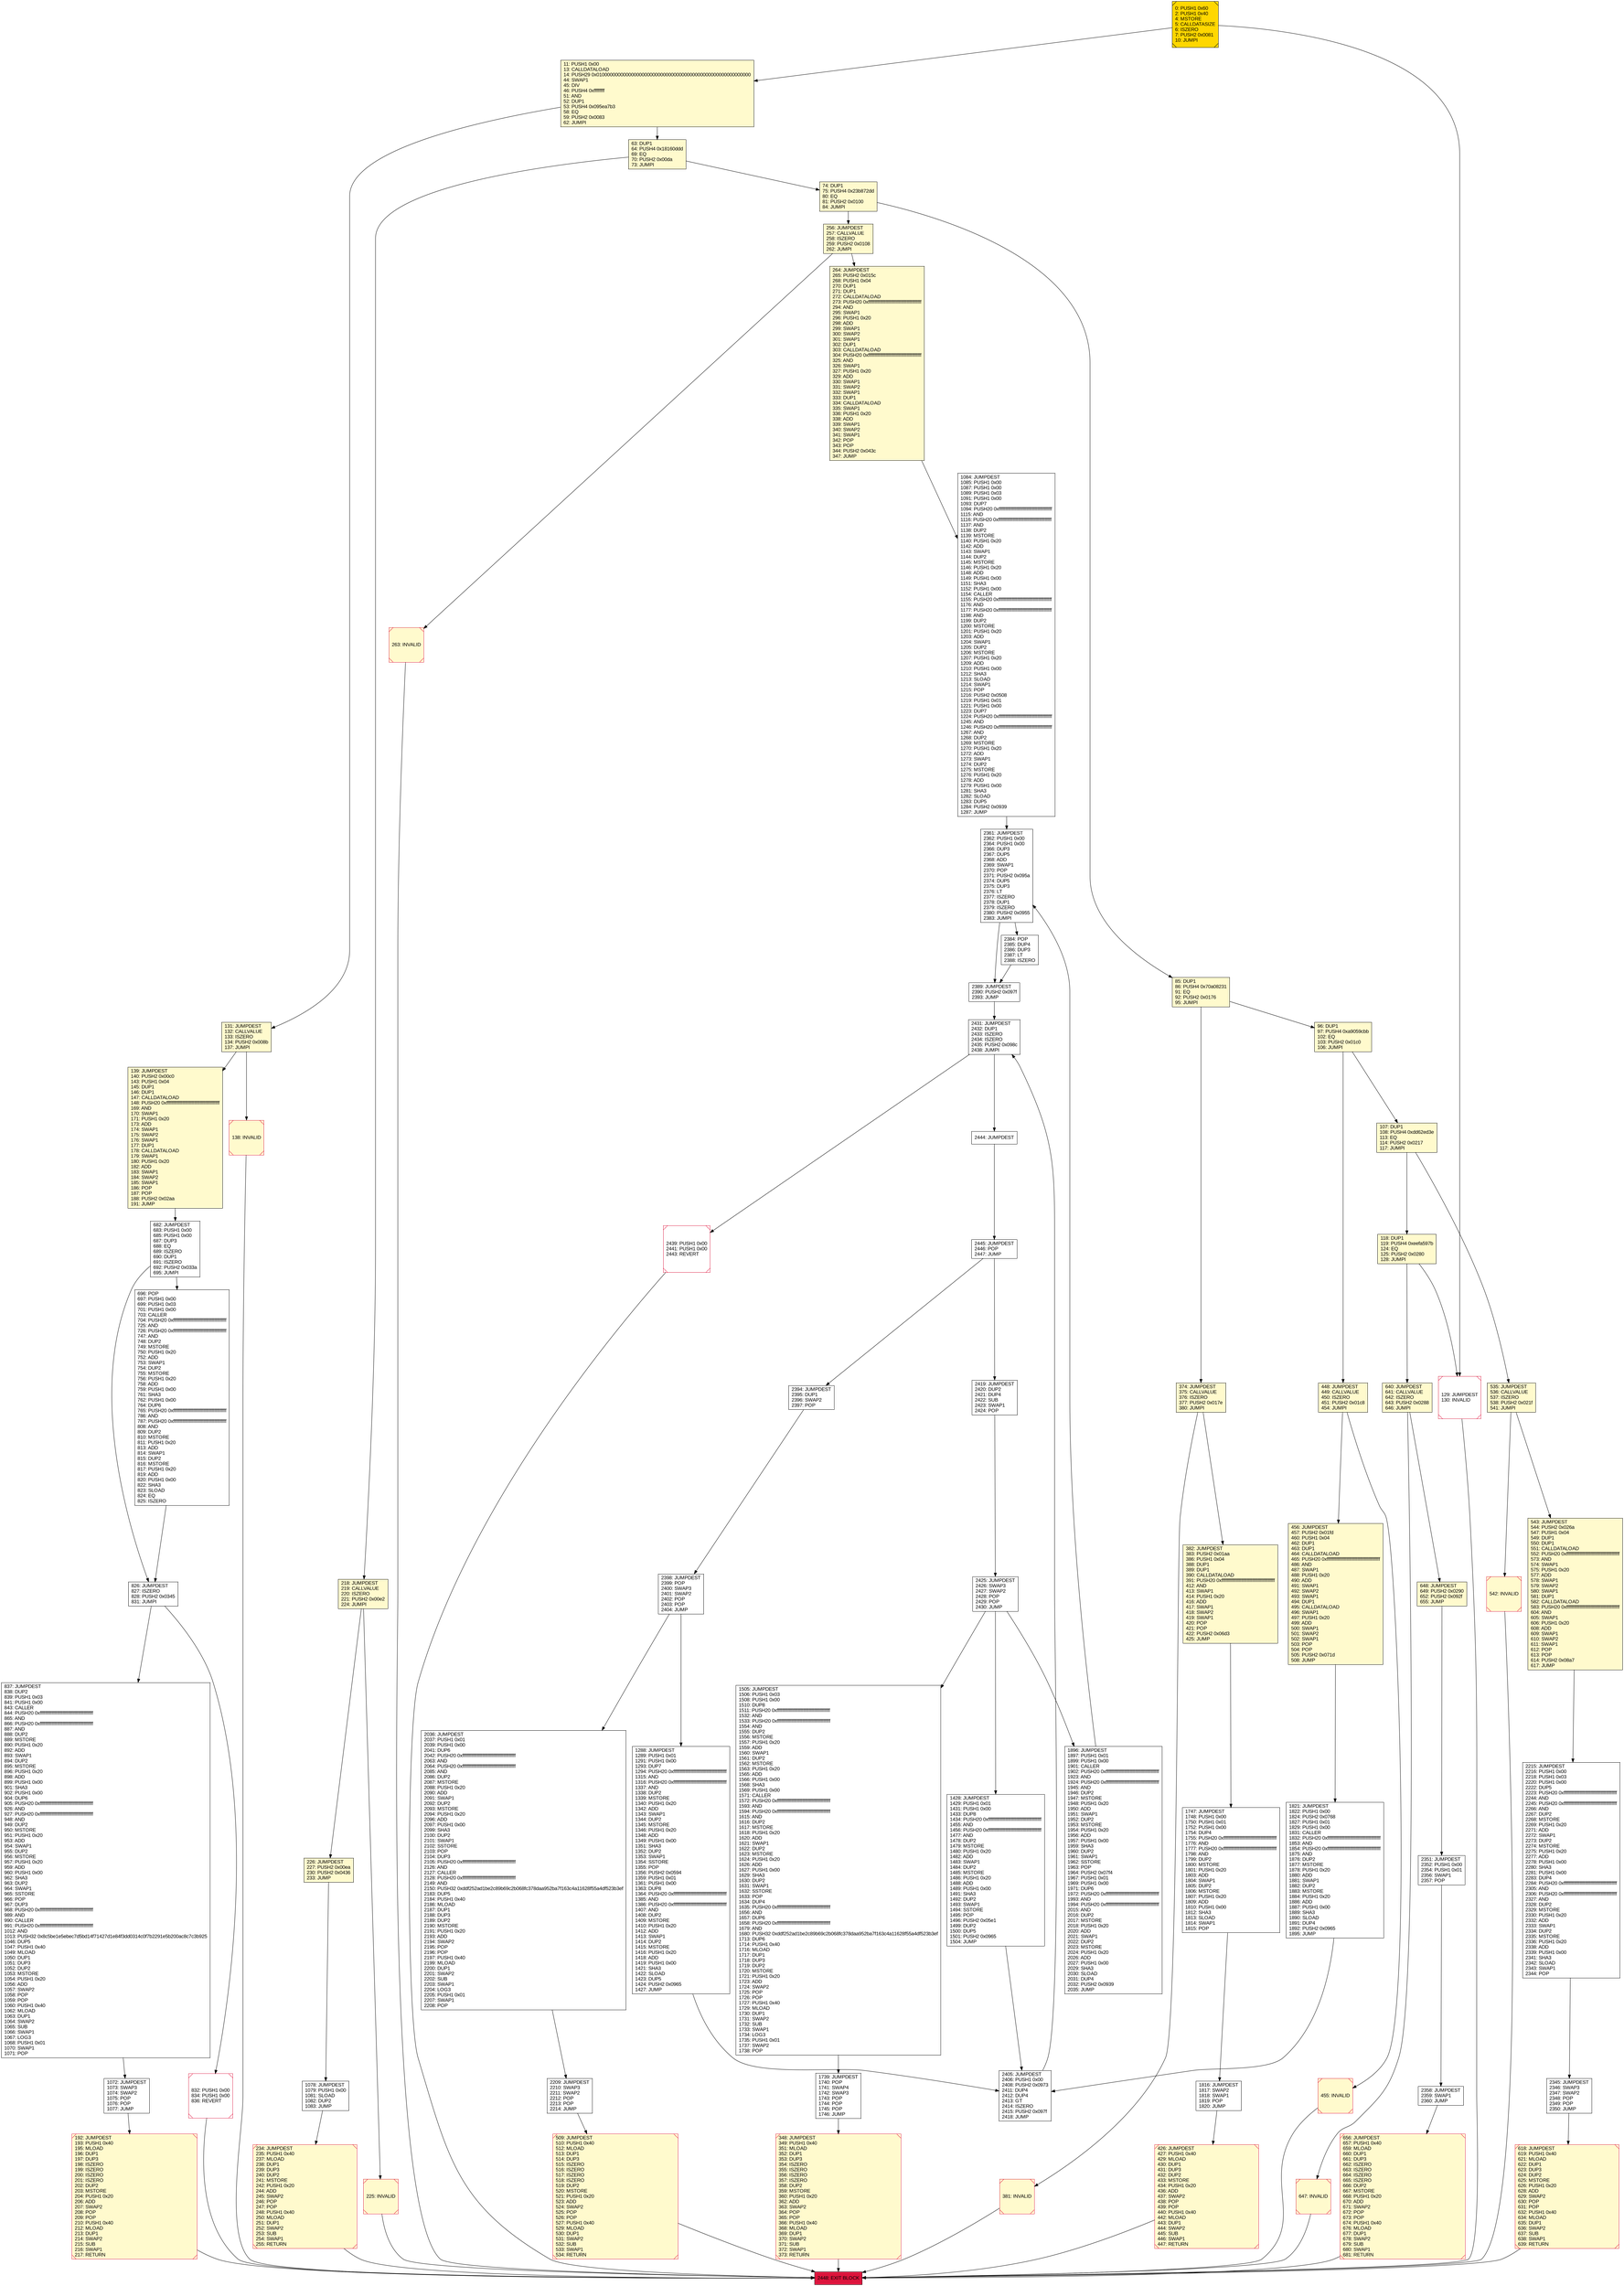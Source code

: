 digraph G {
bgcolor=transparent rankdir=UD;
node [shape=box style=filled color=black fillcolor=white fontname=arial fontcolor=black];
63 [label="63: DUP1\l64: PUSH4 0x18160ddd\l69: EQ\l70: PUSH2 0x00da\l73: JUMPI\l" fillcolor=lemonchiffon ];
2358 [label="2358: JUMPDEST\l2359: SWAP1\l2360: JUMP\l" ];
1747 [label="1747: JUMPDEST\l1748: PUSH1 0x00\l1750: PUSH1 0x01\l1752: PUSH1 0x00\l1754: DUP4\l1755: PUSH20 0xffffffffffffffffffffffffffffffffffffffff\l1776: AND\l1777: PUSH20 0xffffffffffffffffffffffffffffffffffffffff\l1798: AND\l1799: DUP2\l1800: MSTORE\l1801: PUSH1 0x20\l1803: ADD\l1804: SWAP1\l1805: DUP2\l1806: MSTORE\l1807: PUSH1 0x20\l1809: ADD\l1810: PUSH1 0x00\l1812: SHA3\l1813: SLOAD\l1814: SWAP1\l1815: POP\l" ];
131 [label="131: JUMPDEST\l132: CALLVALUE\l133: ISZERO\l134: PUSH2 0x008b\l137: JUMPI\l" fillcolor=lemonchiffon ];
1078 [label="1078: JUMPDEST\l1079: PUSH1 0x00\l1081: SLOAD\l1082: DUP2\l1083: JUMP\l" ];
1072 [label="1072: JUMPDEST\l1073: SWAP3\l1074: SWAP2\l1075: POP\l1076: POP\l1077: JUMP\l" ];
1896 [label="1896: JUMPDEST\l1897: PUSH1 0x01\l1899: PUSH1 0x00\l1901: CALLER\l1902: PUSH20 0xffffffffffffffffffffffffffffffffffffffff\l1923: AND\l1924: PUSH20 0xffffffffffffffffffffffffffffffffffffffff\l1945: AND\l1946: DUP2\l1947: MSTORE\l1948: PUSH1 0x20\l1950: ADD\l1951: SWAP1\l1952: DUP2\l1953: MSTORE\l1954: PUSH1 0x20\l1956: ADD\l1957: PUSH1 0x00\l1959: SHA3\l1960: DUP2\l1961: SWAP1\l1962: SSTORE\l1963: POP\l1964: PUSH2 0x07f4\l1967: PUSH1 0x01\l1969: PUSH1 0x00\l1971: DUP6\l1972: PUSH20 0xffffffffffffffffffffffffffffffffffffffff\l1993: AND\l1994: PUSH20 0xffffffffffffffffffffffffffffffffffffffff\l2015: AND\l2016: DUP2\l2017: MSTORE\l2018: PUSH1 0x20\l2020: ADD\l2021: SWAP1\l2022: DUP2\l2023: MSTORE\l2024: PUSH1 0x20\l2026: ADD\l2027: PUSH1 0x00\l2029: SHA3\l2030: SLOAD\l2031: DUP4\l2032: PUSH2 0x0939\l2035: JUMP\l" ];
2389 [label="2389: JUMPDEST\l2390: PUSH2 0x097f\l2393: JUMP\l" ];
2384 [label="2384: POP\l2385: DUP4\l2386: DUP3\l2387: LT\l2388: ISZERO\l" ];
2215 [label="2215: JUMPDEST\l2216: PUSH1 0x00\l2218: PUSH1 0x03\l2220: PUSH1 0x00\l2222: DUP5\l2223: PUSH20 0xffffffffffffffffffffffffffffffffffffffff\l2244: AND\l2245: PUSH20 0xffffffffffffffffffffffffffffffffffffffff\l2266: AND\l2267: DUP2\l2268: MSTORE\l2269: PUSH1 0x20\l2271: ADD\l2272: SWAP1\l2273: DUP2\l2274: MSTORE\l2275: PUSH1 0x20\l2277: ADD\l2278: PUSH1 0x00\l2280: SHA3\l2281: PUSH1 0x00\l2283: DUP4\l2284: PUSH20 0xffffffffffffffffffffffffffffffffffffffff\l2305: AND\l2306: PUSH20 0xffffffffffffffffffffffffffffffffffffffff\l2327: AND\l2328: DUP2\l2329: MSTORE\l2330: PUSH1 0x20\l2332: ADD\l2333: SWAP1\l2334: DUP2\l2335: MSTORE\l2336: PUSH1 0x20\l2338: ADD\l2339: PUSH1 0x00\l2341: SHA3\l2342: SLOAD\l2343: SWAP1\l2344: POP\l" ];
2448 [label="2448: EXIT BLOCK\l" fillcolor=crimson ];
2345 [label="2345: JUMPDEST\l2346: SWAP3\l2347: SWAP2\l2348: POP\l2349: POP\l2350: JUMP\l" ];
264 [label="264: JUMPDEST\l265: PUSH2 0x015c\l268: PUSH1 0x04\l270: DUP1\l271: DUP1\l272: CALLDATALOAD\l273: PUSH20 0xffffffffffffffffffffffffffffffffffffffff\l294: AND\l295: SWAP1\l296: PUSH1 0x20\l298: ADD\l299: SWAP1\l300: SWAP2\l301: SWAP1\l302: DUP1\l303: CALLDATALOAD\l304: PUSH20 0xffffffffffffffffffffffffffffffffffffffff\l325: AND\l326: SWAP1\l327: PUSH1 0x20\l329: ADD\l330: SWAP1\l331: SWAP2\l332: SWAP1\l333: DUP1\l334: CALLDATALOAD\l335: SWAP1\l336: PUSH1 0x20\l338: ADD\l339: SWAP1\l340: SWAP2\l341: SWAP1\l342: POP\l343: POP\l344: PUSH2 0x043c\l347: JUMP\l" fillcolor=lemonchiffon ];
0 [label="0: PUSH1 0x60\l2: PUSH1 0x40\l4: MSTORE\l5: CALLDATASIZE\l6: ISZERO\l7: PUSH2 0x0081\l10: JUMPI\l" fillcolor=lemonchiffon shape=Msquare fillcolor=gold ];
426 [label="426: JUMPDEST\l427: PUSH1 0x40\l429: MLOAD\l430: DUP1\l431: DUP3\l432: DUP2\l433: MSTORE\l434: PUSH1 0x20\l436: ADD\l437: SWAP2\l438: POP\l439: POP\l440: PUSH1 0x40\l442: MLOAD\l443: DUP1\l444: SWAP2\l445: SUB\l446: SWAP1\l447: RETURN\l" fillcolor=lemonchiffon shape=Msquare color=crimson ];
2209 [label="2209: JUMPDEST\l2210: SWAP3\l2211: SWAP2\l2212: POP\l2213: POP\l2214: JUMP\l" ];
448 [label="448: JUMPDEST\l449: CALLVALUE\l450: ISZERO\l451: PUSH2 0x01c8\l454: JUMPI\l" fillcolor=lemonchiffon ];
682 [label="682: JUMPDEST\l683: PUSH1 0x00\l685: PUSH1 0x00\l687: DUP3\l688: EQ\l689: ISZERO\l690: DUP1\l691: ISZERO\l692: PUSH2 0x033a\l695: JUMPI\l" ];
648 [label="648: JUMPDEST\l649: PUSH2 0x0290\l652: PUSH2 0x092f\l655: JUMP\l" fillcolor=lemonchiffon ];
118 [label="118: DUP1\l119: PUSH4 0xeefa597b\l124: EQ\l125: PUSH2 0x0280\l128: JUMPI\l" fillcolor=lemonchiffon ];
542 [label="542: INVALID\l" fillcolor=lemonchiffon shape=Msquare color=crimson ];
374 [label="374: JUMPDEST\l375: CALLVALUE\l376: ISZERO\l377: PUSH2 0x017e\l380: JUMPI\l" fillcolor=lemonchiffon ];
2439 [label="2439: PUSH1 0x00\l2441: PUSH1 0x00\l2443: REVERT\l" shape=Msquare color=crimson ];
535 [label="535: JUMPDEST\l536: CALLVALUE\l537: ISZERO\l538: PUSH2 0x021f\l541: JUMPI\l" fillcolor=lemonchiffon ];
2419 [label="2419: JUMPDEST\l2420: DUP2\l2421: DUP4\l2422: SUB\l2423: SWAP1\l2424: POP\l" ];
2445 [label="2445: JUMPDEST\l2446: POP\l2447: JUMP\l" ];
656 [label="656: JUMPDEST\l657: PUSH1 0x40\l659: MLOAD\l660: DUP1\l661: DUP3\l662: ISZERO\l663: ISZERO\l664: ISZERO\l665: ISZERO\l666: DUP2\l667: MSTORE\l668: PUSH1 0x20\l670: ADD\l671: SWAP2\l672: POP\l673: POP\l674: PUSH1 0x40\l676: MLOAD\l677: DUP1\l678: SWAP2\l679: SUB\l680: SWAP1\l681: RETURN\l" fillcolor=lemonchiffon shape=Msquare color=crimson ];
107 [label="107: DUP1\l108: PUSH4 0xdd62ed3e\l113: EQ\l114: PUSH2 0x0217\l117: JUMPI\l" fillcolor=lemonchiffon ];
2431 [label="2431: JUMPDEST\l2432: DUP1\l2433: ISZERO\l2434: ISZERO\l2435: PUSH2 0x098c\l2438: JUMPI\l" ];
138 [label="138: INVALID\l" fillcolor=lemonchiffon shape=Msquare color=crimson ];
456 [label="456: JUMPDEST\l457: PUSH2 0x01fd\l460: PUSH1 0x04\l462: DUP1\l463: DUP1\l464: CALLDATALOAD\l465: PUSH20 0xffffffffffffffffffffffffffffffffffffffff\l486: AND\l487: SWAP1\l488: PUSH1 0x20\l490: ADD\l491: SWAP1\l492: SWAP2\l493: SWAP1\l494: DUP1\l495: CALLDATALOAD\l496: SWAP1\l497: PUSH1 0x20\l499: ADD\l500: SWAP1\l501: SWAP2\l502: SWAP1\l503: POP\l504: POP\l505: PUSH2 0x071d\l508: JUMP\l" fillcolor=lemonchiffon ];
263 [label="263: INVALID\l" fillcolor=lemonchiffon shape=Msquare color=crimson ];
647 [label="647: INVALID\l" fillcolor=lemonchiffon shape=Msquare color=crimson ];
11 [label="11: PUSH1 0x00\l13: CALLDATALOAD\l14: PUSH29 0x0100000000000000000000000000000000000000000000000000000000\l44: SWAP1\l45: DIV\l46: PUSH4 0xffffffff\l51: AND\l52: DUP1\l53: PUSH4 0x095ea7b3\l58: EQ\l59: PUSH2 0x0083\l62: JUMPI\l" fillcolor=lemonchiffon ];
509 [label="509: JUMPDEST\l510: PUSH1 0x40\l512: MLOAD\l513: DUP1\l514: DUP3\l515: ISZERO\l516: ISZERO\l517: ISZERO\l518: ISZERO\l519: DUP2\l520: MSTORE\l521: PUSH1 0x20\l523: ADD\l524: SWAP2\l525: POP\l526: POP\l527: PUSH1 0x40\l529: MLOAD\l530: DUP1\l531: SWAP2\l532: SUB\l533: SWAP1\l534: RETURN\l" fillcolor=lemonchiffon shape=Msquare color=crimson ];
2425 [label="2425: JUMPDEST\l2426: SWAP3\l2427: SWAP2\l2428: POP\l2429: POP\l2430: JUMP\l" ];
2444 [label="2444: JUMPDEST\l" ];
381 [label="381: INVALID\l" fillcolor=lemonchiffon shape=Msquare color=crimson ];
2405 [label="2405: JUMPDEST\l2406: PUSH1 0x00\l2408: PUSH2 0x0973\l2411: DUP4\l2412: DUP4\l2413: GT\l2414: ISZERO\l2415: PUSH2 0x097f\l2418: JUMP\l" ];
826 [label="826: JUMPDEST\l827: ISZERO\l828: PUSH2 0x0345\l831: JUMPI\l" ];
96 [label="96: DUP1\l97: PUSH4 0xa9059cbb\l102: EQ\l103: PUSH2 0x01c0\l106: JUMPI\l" fillcolor=lemonchiffon ];
640 [label="640: JUMPDEST\l641: CALLVALUE\l642: ISZERO\l643: PUSH2 0x0288\l646: JUMPI\l" fillcolor=lemonchiffon ];
226 [label="226: JUMPDEST\l227: PUSH2 0x00ea\l230: PUSH2 0x0436\l233: JUMP\l" fillcolor=lemonchiffon ];
696 [label="696: POP\l697: PUSH1 0x00\l699: PUSH1 0x03\l701: PUSH1 0x00\l703: CALLER\l704: PUSH20 0xffffffffffffffffffffffffffffffffffffffff\l725: AND\l726: PUSH20 0xffffffffffffffffffffffffffffffffffffffff\l747: AND\l748: DUP2\l749: MSTORE\l750: PUSH1 0x20\l752: ADD\l753: SWAP1\l754: DUP2\l755: MSTORE\l756: PUSH1 0x20\l758: ADD\l759: PUSH1 0x00\l761: SHA3\l762: PUSH1 0x00\l764: DUP6\l765: PUSH20 0xffffffffffffffffffffffffffffffffffffffff\l786: AND\l787: PUSH20 0xffffffffffffffffffffffffffffffffffffffff\l808: AND\l809: DUP2\l810: MSTORE\l811: PUSH1 0x20\l813: ADD\l814: SWAP1\l815: DUP2\l816: MSTORE\l817: PUSH1 0x20\l819: ADD\l820: PUSH1 0x00\l822: SHA3\l823: SLOAD\l824: EQ\l825: ISZERO\l" ];
129 [label="129: JUMPDEST\l130: INVALID\l" shape=Msquare color=crimson ];
382 [label="382: JUMPDEST\l383: PUSH2 0x01aa\l386: PUSH1 0x04\l388: DUP1\l389: DUP1\l390: CALLDATALOAD\l391: PUSH20 0xffffffffffffffffffffffffffffffffffffffff\l412: AND\l413: SWAP1\l414: PUSH1 0x20\l416: ADD\l417: SWAP1\l418: SWAP2\l419: SWAP1\l420: POP\l421: POP\l422: PUSH2 0x06d3\l425: JUMP\l" fillcolor=lemonchiffon ];
234 [label="234: JUMPDEST\l235: PUSH1 0x40\l237: MLOAD\l238: DUP1\l239: DUP3\l240: DUP2\l241: MSTORE\l242: PUSH1 0x20\l244: ADD\l245: SWAP2\l246: POP\l247: POP\l248: PUSH1 0x40\l250: MLOAD\l251: DUP1\l252: SWAP2\l253: SUB\l254: SWAP1\l255: RETURN\l" fillcolor=lemonchiffon shape=Msquare color=crimson ];
618 [label="618: JUMPDEST\l619: PUSH1 0x40\l621: MLOAD\l622: DUP1\l623: DUP3\l624: DUP2\l625: MSTORE\l626: PUSH1 0x20\l628: ADD\l629: SWAP2\l630: POP\l631: POP\l632: PUSH1 0x40\l634: MLOAD\l635: DUP1\l636: SWAP2\l637: SUB\l638: SWAP1\l639: RETURN\l" fillcolor=lemonchiffon shape=Msquare color=crimson ];
1288 [label="1288: JUMPDEST\l1289: PUSH1 0x01\l1291: PUSH1 0x00\l1293: DUP7\l1294: PUSH20 0xffffffffffffffffffffffffffffffffffffffff\l1315: AND\l1316: PUSH20 0xffffffffffffffffffffffffffffffffffffffff\l1337: AND\l1338: DUP2\l1339: MSTORE\l1340: PUSH1 0x20\l1342: ADD\l1343: SWAP1\l1344: DUP2\l1345: MSTORE\l1346: PUSH1 0x20\l1348: ADD\l1349: PUSH1 0x00\l1351: SHA3\l1352: DUP2\l1353: SWAP1\l1354: SSTORE\l1355: POP\l1356: PUSH2 0x0594\l1359: PUSH1 0x01\l1361: PUSH1 0x00\l1363: DUP8\l1364: PUSH20 0xffffffffffffffffffffffffffffffffffffffff\l1385: AND\l1386: PUSH20 0xffffffffffffffffffffffffffffffffffffffff\l1407: AND\l1408: DUP2\l1409: MSTORE\l1410: PUSH1 0x20\l1412: ADD\l1413: SWAP1\l1414: DUP2\l1415: MSTORE\l1416: PUSH1 0x20\l1418: ADD\l1419: PUSH1 0x00\l1421: SHA3\l1422: SLOAD\l1423: DUP5\l1424: PUSH2 0x0965\l1427: JUMP\l" ];
225 [label="225: INVALID\l" fillcolor=lemonchiffon shape=Msquare color=crimson ];
256 [label="256: JUMPDEST\l257: CALLVALUE\l258: ISZERO\l259: PUSH2 0x0108\l262: JUMPI\l" fillcolor=lemonchiffon ];
348 [label="348: JUMPDEST\l349: PUSH1 0x40\l351: MLOAD\l352: DUP1\l353: DUP3\l354: ISZERO\l355: ISZERO\l356: ISZERO\l357: ISZERO\l358: DUP2\l359: MSTORE\l360: PUSH1 0x20\l362: ADD\l363: SWAP2\l364: POP\l365: POP\l366: PUSH1 0x40\l368: MLOAD\l369: DUP1\l370: SWAP2\l371: SUB\l372: SWAP1\l373: RETURN\l" fillcolor=lemonchiffon shape=Msquare color=crimson ];
2361 [label="2361: JUMPDEST\l2362: PUSH1 0x00\l2364: PUSH1 0x00\l2366: DUP3\l2367: DUP5\l2368: ADD\l2369: SWAP1\l2370: POP\l2371: PUSH2 0x095a\l2374: DUP5\l2375: DUP3\l2376: LT\l2377: ISZERO\l2378: DUP1\l2379: ISZERO\l2380: PUSH2 0x0955\l2383: JUMPI\l" ];
832 [label="832: PUSH1 0x00\l834: PUSH1 0x00\l836: REVERT\l" shape=Msquare color=crimson ];
1428 [label="1428: JUMPDEST\l1429: PUSH1 0x01\l1431: PUSH1 0x00\l1433: DUP8\l1434: PUSH20 0xffffffffffffffffffffffffffffffffffffffff\l1455: AND\l1456: PUSH20 0xffffffffffffffffffffffffffffffffffffffff\l1477: AND\l1478: DUP2\l1479: MSTORE\l1480: PUSH1 0x20\l1482: ADD\l1483: SWAP1\l1484: DUP2\l1485: MSTORE\l1486: PUSH1 0x20\l1488: ADD\l1489: PUSH1 0x00\l1491: SHA3\l1492: DUP2\l1493: SWAP1\l1494: SSTORE\l1495: POP\l1496: PUSH2 0x05e1\l1499: DUP2\l1500: DUP5\l1501: PUSH2 0x0965\l1504: JUMP\l" ];
1821 [label="1821: JUMPDEST\l1822: PUSH1 0x00\l1824: PUSH2 0x0768\l1827: PUSH1 0x01\l1829: PUSH1 0x00\l1831: CALLER\l1832: PUSH20 0xffffffffffffffffffffffffffffffffffffffff\l1853: AND\l1854: PUSH20 0xffffffffffffffffffffffffffffffffffffffff\l1875: AND\l1876: DUP2\l1877: MSTORE\l1878: PUSH1 0x20\l1880: ADD\l1881: SWAP1\l1882: DUP2\l1883: MSTORE\l1884: PUSH1 0x20\l1886: ADD\l1887: PUSH1 0x00\l1889: SHA3\l1890: SLOAD\l1891: DUP4\l1892: PUSH2 0x0965\l1895: JUMP\l" ];
543 [label="543: JUMPDEST\l544: PUSH2 0x026a\l547: PUSH1 0x04\l549: DUP1\l550: DUP1\l551: CALLDATALOAD\l552: PUSH20 0xffffffffffffffffffffffffffffffffffffffff\l573: AND\l574: SWAP1\l575: PUSH1 0x20\l577: ADD\l578: SWAP1\l579: SWAP2\l580: SWAP1\l581: DUP1\l582: CALLDATALOAD\l583: PUSH20 0xffffffffffffffffffffffffffffffffffffffff\l604: AND\l605: SWAP1\l606: PUSH1 0x20\l608: ADD\l609: SWAP1\l610: SWAP2\l611: SWAP1\l612: POP\l613: POP\l614: PUSH2 0x08a7\l617: JUMP\l" fillcolor=lemonchiffon ];
2394 [label="2394: JUMPDEST\l2395: DUP1\l2396: SWAP2\l2397: POP\l" ];
1084 [label="1084: JUMPDEST\l1085: PUSH1 0x00\l1087: PUSH1 0x00\l1089: PUSH1 0x03\l1091: PUSH1 0x00\l1093: DUP7\l1094: PUSH20 0xffffffffffffffffffffffffffffffffffffffff\l1115: AND\l1116: PUSH20 0xffffffffffffffffffffffffffffffffffffffff\l1137: AND\l1138: DUP2\l1139: MSTORE\l1140: PUSH1 0x20\l1142: ADD\l1143: SWAP1\l1144: DUP2\l1145: MSTORE\l1146: PUSH1 0x20\l1148: ADD\l1149: PUSH1 0x00\l1151: SHA3\l1152: PUSH1 0x00\l1154: CALLER\l1155: PUSH20 0xffffffffffffffffffffffffffffffffffffffff\l1176: AND\l1177: PUSH20 0xffffffffffffffffffffffffffffffffffffffff\l1198: AND\l1199: DUP2\l1200: MSTORE\l1201: PUSH1 0x20\l1203: ADD\l1204: SWAP1\l1205: DUP2\l1206: MSTORE\l1207: PUSH1 0x20\l1209: ADD\l1210: PUSH1 0x00\l1212: SHA3\l1213: SLOAD\l1214: SWAP1\l1215: POP\l1216: PUSH2 0x0508\l1219: PUSH1 0x01\l1221: PUSH1 0x00\l1223: DUP7\l1224: PUSH20 0xffffffffffffffffffffffffffffffffffffffff\l1245: AND\l1246: PUSH20 0xffffffffffffffffffffffffffffffffffffffff\l1267: AND\l1268: DUP2\l1269: MSTORE\l1270: PUSH1 0x20\l1272: ADD\l1273: SWAP1\l1274: DUP2\l1275: MSTORE\l1276: PUSH1 0x20\l1278: ADD\l1279: PUSH1 0x00\l1281: SHA3\l1282: SLOAD\l1283: DUP5\l1284: PUSH2 0x0939\l1287: JUMP\l" ];
837 [label="837: JUMPDEST\l838: DUP2\l839: PUSH1 0x03\l841: PUSH1 0x00\l843: CALLER\l844: PUSH20 0xffffffffffffffffffffffffffffffffffffffff\l865: AND\l866: PUSH20 0xffffffffffffffffffffffffffffffffffffffff\l887: AND\l888: DUP2\l889: MSTORE\l890: PUSH1 0x20\l892: ADD\l893: SWAP1\l894: DUP2\l895: MSTORE\l896: PUSH1 0x20\l898: ADD\l899: PUSH1 0x00\l901: SHA3\l902: PUSH1 0x00\l904: DUP6\l905: PUSH20 0xffffffffffffffffffffffffffffffffffffffff\l926: AND\l927: PUSH20 0xffffffffffffffffffffffffffffffffffffffff\l948: AND\l949: DUP2\l950: MSTORE\l951: PUSH1 0x20\l953: ADD\l954: SWAP1\l955: DUP2\l956: MSTORE\l957: PUSH1 0x20\l959: ADD\l960: PUSH1 0x00\l962: SHA3\l963: DUP2\l964: SWAP1\l965: SSTORE\l966: POP\l967: DUP3\l968: PUSH20 0xffffffffffffffffffffffffffffffffffffffff\l989: AND\l990: CALLER\l991: PUSH20 0xffffffffffffffffffffffffffffffffffffffff\l1012: AND\l1013: PUSH32 0x8c5be1e5ebec7d5bd14f71427d1e84f3dd0314c0f7b2291e5b200ac8c7c3b925\l1046: DUP5\l1047: PUSH1 0x40\l1049: MLOAD\l1050: DUP1\l1051: DUP3\l1052: DUP2\l1053: MSTORE\l1054: PUSH1 0x20\l1056: ADD\l1057: SWAP2\l1058: POP\l1059: POP\l1060: PUSH1 0x40\l1062: MLOAD\l1063: DUP1\l1064: SWAP2\l1065: SUB\l1066: SWAP1\l1067: LOG3\l1068: PUSH1 0x01\l1070: SWAP1\l1071: POP\l" ];
139 [label="139: JUMPDEST\l140: PUSH2 0x00c0\l143: PUSH1 0x04\l145: DUP1\l146: DUP1\l147: CALLDATALOAD\l148: PUSH20 0xffffffffffffffffffffffffffffffffffffffff\l169: AND\l170: SWAP1\l171: PUSH1 0x20\l173: ADD\l174: SWAP1\l175: SWAP2\l176: SWAP1\l177: DUP1\l178: CALLDATALOAD\l179: SWAP1\l180: PUSH1 0x20\l182: ADD\l183: SWAP1\l184: SWAP2\l185: SWAP1\l186: POP\l187: POP\l188: PUSH2 0x02aa\l191: JUMP\l" fillcolor=lemonchiffon ];
218 [label="218: JUMPDEST\l219: CALLVALUE\l220: ISZERO\l221: PUSH2 0x00e2\l224: JUMPI\l" fillcolor=lemonchiffon ];
455 [label="455: INVALID\l" fillcolor=lemonchiffon shape=Msquare color=crimson ];
2398 [label="2398: JUMPDEST\l2399: POP\l2400: SWAP3\l2401: SWAP2\l2402: POP\l2403: POP\l2404: JUMP\l" ];
1505 [label="1505: JUMPDEST\l1506: PUSH1 0x03\l1508: PUSH1 0x00\l1510: DUP8\l1511: PUSH20 0xffffffffffffffffffffffffffffffffffffffff\l1532: AND\l1533: PUSH20 0xffffffffffffffffffffffffffffffffffffffff\l1554: AND\l1555: DUP2\l1556: MSTORE\l1557: PUSH1 0x20\l1559: ADD\l1560: SWAP1\l1561: DUP2\l1562: MSTORE\l1563: PUSH1 0x20\l1565: ADD\l1566: PUSH1 0x00\l1568: SHA3\l1569: PUSH1 0x00\l1571: CALLER\l1572: PUSH20 0xffffffffffffffffffffffffffffffffffffffff\l1593: AND\l1594: PUSH20 0xffffffffffffffffffffffffffffffffffffffff\l1615: AND\l1616: DUP2\l1617: MSTORE\l1618: PUSH1 0x20\l1620: ADD\l1621: SWAP1\l1622: DUP2\l1623: MSTORE\l1624: PUSH1 0x20\l1626: ADD\l1627: PUSH1 0x00\l1629: SHA3\l1630: DUP2\l1631: SWAP1\l1632: SSTORE\l1633: POP\l1634: DUP4\l1635: PUSH20 0xffffffffffffffffffffffffffffffffffffffff\l1656: AND\l1657: DUP6\l1658: PUSH20 0xffffffffffffffffffffffffffffffffffffffff\l1679: AND\l1680: PUSH32 0xddf252ad1be2c89b69c2b068fc378daa952ba7f163c4a11628f55a4df523b3ef\l1713: DUP6\l1714: PUSH1 0x40\l1716: MLOAD\l1717: DUP1\l1718: DUP3\l1719: DUP2\l1720: MSTORE\l1721: PUSH1 0x20\l1723: ADD\l1724: SWAP2\l1725: POP\l1726: POP\l1727: PUSH1 0x40\l1729: MLOAD\l1730: DUP1\l1731: SWAP2\l1732: SUB\l1733: SWAP1\l1734: LOG3\l1735: PUSH1 0x01\l1737: SWAP2\l1738: POP\l" ];
74 [label="74: DUP1\l75: PUSH4 0x23b872dd\l80: EQ\l81: PUSH2 0x0100\l84: JUMPI\l" fillcolor=lemonchiffon ];
192 [label="192: JUMPDEST\l193: PUSH1 0x40\l195: MLOAD\l196: DUP1\l197: DUP3\l198: ISZERO\l199: ISZERO\l200: ISZERO\l201: ISZERO\l202: DUP2\l203: MSTORE\l204: PUSH1 0x20\l206: ADD\l207: SWAP2\l208: POP\l209: POP\l210: PUSH1 0x40\l212: MLOAD\l213: DUP1\l214: SWAP2\l215: SUB\l216: SWAP1\l217: RETURN\l" fillcolor=lemonchiffon shape=Msquare color=crimson ];
2351 [label="2351: JUMPDEST\l2352: PUSH1 0x00\l2354: PUSH1 0x01\l2356: SWAP1\l2357: POP\l" ];
1739 [label="1739: JUMPDEST\l1740: POP\l1741: SWAP4\l1742: SWAP3\l1743: POP\l1744: POP\l1745: POP\l1746: JUMP\l" ];
1816 [label="1816: JUMPDEST\l1817: SWAP2\l1818: SWAP1\l1819: POP\l1820: JUMP\l" ];
85 [label="85: DUP1\l86: PUSH4 0x70a08231\l91: EQ\l92: PUSH2 0x0176\l95: JUMPI\l" fillcolor=lemonchiffon ];
2036 [label="2036: JUMPDEST\l2037: PUSH1 0x01\l2039: PUSH1 0x00\l2041: DUP6\l2042: PUSH20 0xffffffffffffffffffffffffffffffffffffffff\l2063: AND\l2064: PUSH20 0xffffffffffffffffffffffffffffffffffffffff\l2085: AND\l2086: DUP2\l2087: MSTORE\l2088: PUSH1 0x20\l2090: ADD\l2091: SWAP1\l2092: DUP2\l2093: MSTORE\l2094: PUSH1 0x20\l2096: ADD\l2097: PUSH1 0x00\l2099: SHA3\l2100: DUP2\l2101: SWAP1\l2102: SSTORE\l2103: POP\l2104: DUP3\l2105: PUSH20 0xffffffffffffffffffffffffffffffffffffffff\l2126: AND\l2127: CALLER\l2128: PUSH20 0xffffffffffffffffffffffffffffffffffffffff\l2149: AND\l2150: PUSH32 0xddf252ad1be2c89b69c2b068fc378daa952ba7f163c4a11628f55a4df523b3ef\l2183: DUP5\l2184: PUSH1 0x40\l2186: MLOAD\l2187: DUP1\l2188: DUP3\l2189: DUP2\l2190: MSTORE\l2191: PUSH1 0x20\l2193: ADD\l2194: SWAP2\l2195: POP\l2196: POP\l2197: PUSH1 0x40\l2199: MLOAD\l2200: DUP1\l2201: SWAP2\l2202: SUB\l2203: SWAP1\l2204: LOG3\l2205: PUSH1 0x01\l2207: SWAP1\l2208: POP\l" ];
2445 -> 2419;
74 -> 85;
535 -> 542;
1505 -> 1739;
2384 -> 2389;
2398 -> 2036;
107 -> 535;
426 -> 2448;
1084 -> 2361;
107 -> 118;
2431 -> 2439;
2394 -> 2398;
696 -> 826;
1288 -> 2405;
1739 -> 348;
2215 -> 2345;
826 -> 832;
74 -> 256;
1428 -> 2405;
138 -> 2448;
2398 -> 1288;
218 -> 226;
2425 -> 1428;
263 -> 2448;
647 -> 2448;
218 -> 225;
0 -> 11;
448 -> 456;
1821 -> 2405;
2358 -> 656;
542 -> 2448;
131 -> 138;
2439 -> 2448;
826 -> 837;
85 -> 96;
2389 -> 2431;
11 -> 131;
2425 -> 1505;
656 -> 2448;
11 -> 63;
0 -> 129;
129 -> 2448;
2445 -> 2394;
2345 -> 618;
234 -> 2448;
618 -> 2448;
2425 -> 1896;
256 -> 264;
535 -> 543;
225 -> 2448;
682 -> 696;
382 -> 1747;
509 -> 2448;
381 -> 2448;
226 -> 1078;
640 -> 648;
2209 -> 509;
682 -> 826;
96 -> 448;
85 -> 374;
456 -> 1821;
1078 -> 234;
374 -> 381;
648 -> 2351;
448 -> 455;
1816 -> 426;
543 -> 2215;
2036 -> 2209;
256 -> 263;
96 -> 107;
118 -> 640;
139 -> 682;
455 -> 2448;
1896 -> 2361;
2361 -> 2389;
2419 -> 2425;
2444 -> 2445;
192 -> 2448;
2361 -> 2384;
348 -> 2448;
640 -> 647;
2431 -> 2444;
131 -> 139;
118 -> 129;
832 -> 2448;
1072 -> 192;
2405 -> 2431;
63 -> 218;
374 -> 382;
837 -> 1072;
1747 -> 1816;
63 -> 74;
264 -> 1084;
2351 -> 2358;
}